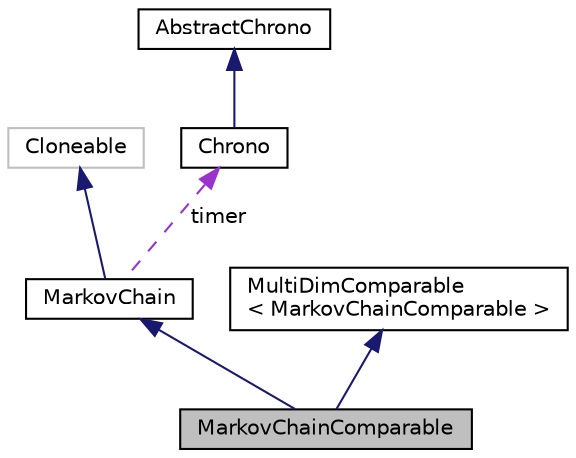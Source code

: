 digraph "MarkovChainComparable"
{
 // INTERACTIVE_SVG=YES
  bgcolor="transparent";
  edge [fontname="Helvetica",fontsize="10",labelfontname="Helvetica",labelfontsize="10"];
  node [fontname="Helvetica",fontsize="10",shape=record];
  Node6 [label="MarkovChainComparable",height=0.2,width=0.4,color="black", fillcolor="grey75", style="filled", fontcolor="black"];
  Node7 -> Node6 [dir="back",color="midnightblue",fontsize="10",style="solid",fontname="Helvetica"];
  Node7 [label="MarkovChain",height=0.2,width=0.4,color="black",URL="$classumontreal_1_1ssj_1_1markovchainrqmc_1_1MarkovChain.html",tooltip="This class defines a generic Markov chain and provides basic tools to simulate it for a given number ..."];
  Node8 -> Node7 [dir="back",color="midnightblue",fontsize="10",style="solid",fontname="Helvetica"];
  Node8 [label="Cloneable",height=0.2,width=0.4,color="grey75"];
  Node9 -> Node7 [dir="back",color="darkorchid3",fontsize="10",style="dashed",label=" timer" ,fontname="Helvetica"];
  Node9 [label="Chrono",height=0.2,width=0.4,color="black",URL="$classumontreal_1_1ssj_1_1util_1_1Chrono.html",tooltip="The Chrono class extends the umontreal.ssj.util.AbstractChrono class and computes the CPU time for th..."];
  Node10 -> Node9 [dir="back",color="midnightblue",fontsize="10",style="solid",fontname="Helvetica"];
  Node10 [label="AbstractChrono",height=0.2,width=0.4,color="black",URL="$classumontreal_1_1ssj_1_1util_1_1AbstractChrono.html",tooltip="AbstractChrono is a class that acts as an interface to the system clock and calculates the CPU or sys..."];
  Node11 -> Node6 [dir="back",color="midnightblue",fontsize="10",style="solid",fontname="Helvetica"];
  Node11 [label="MultiDimComparable\l\< MarkovChainComparable \>",height=0.2,width=0.4,color="black",URL="$interfaceumontreal_1_1ssj_1_1util_1_1sort_1_1MultiDimComparable.html",tooltip="This interface is an extension (or variant) of the Comparable interface in Java. "];
}

